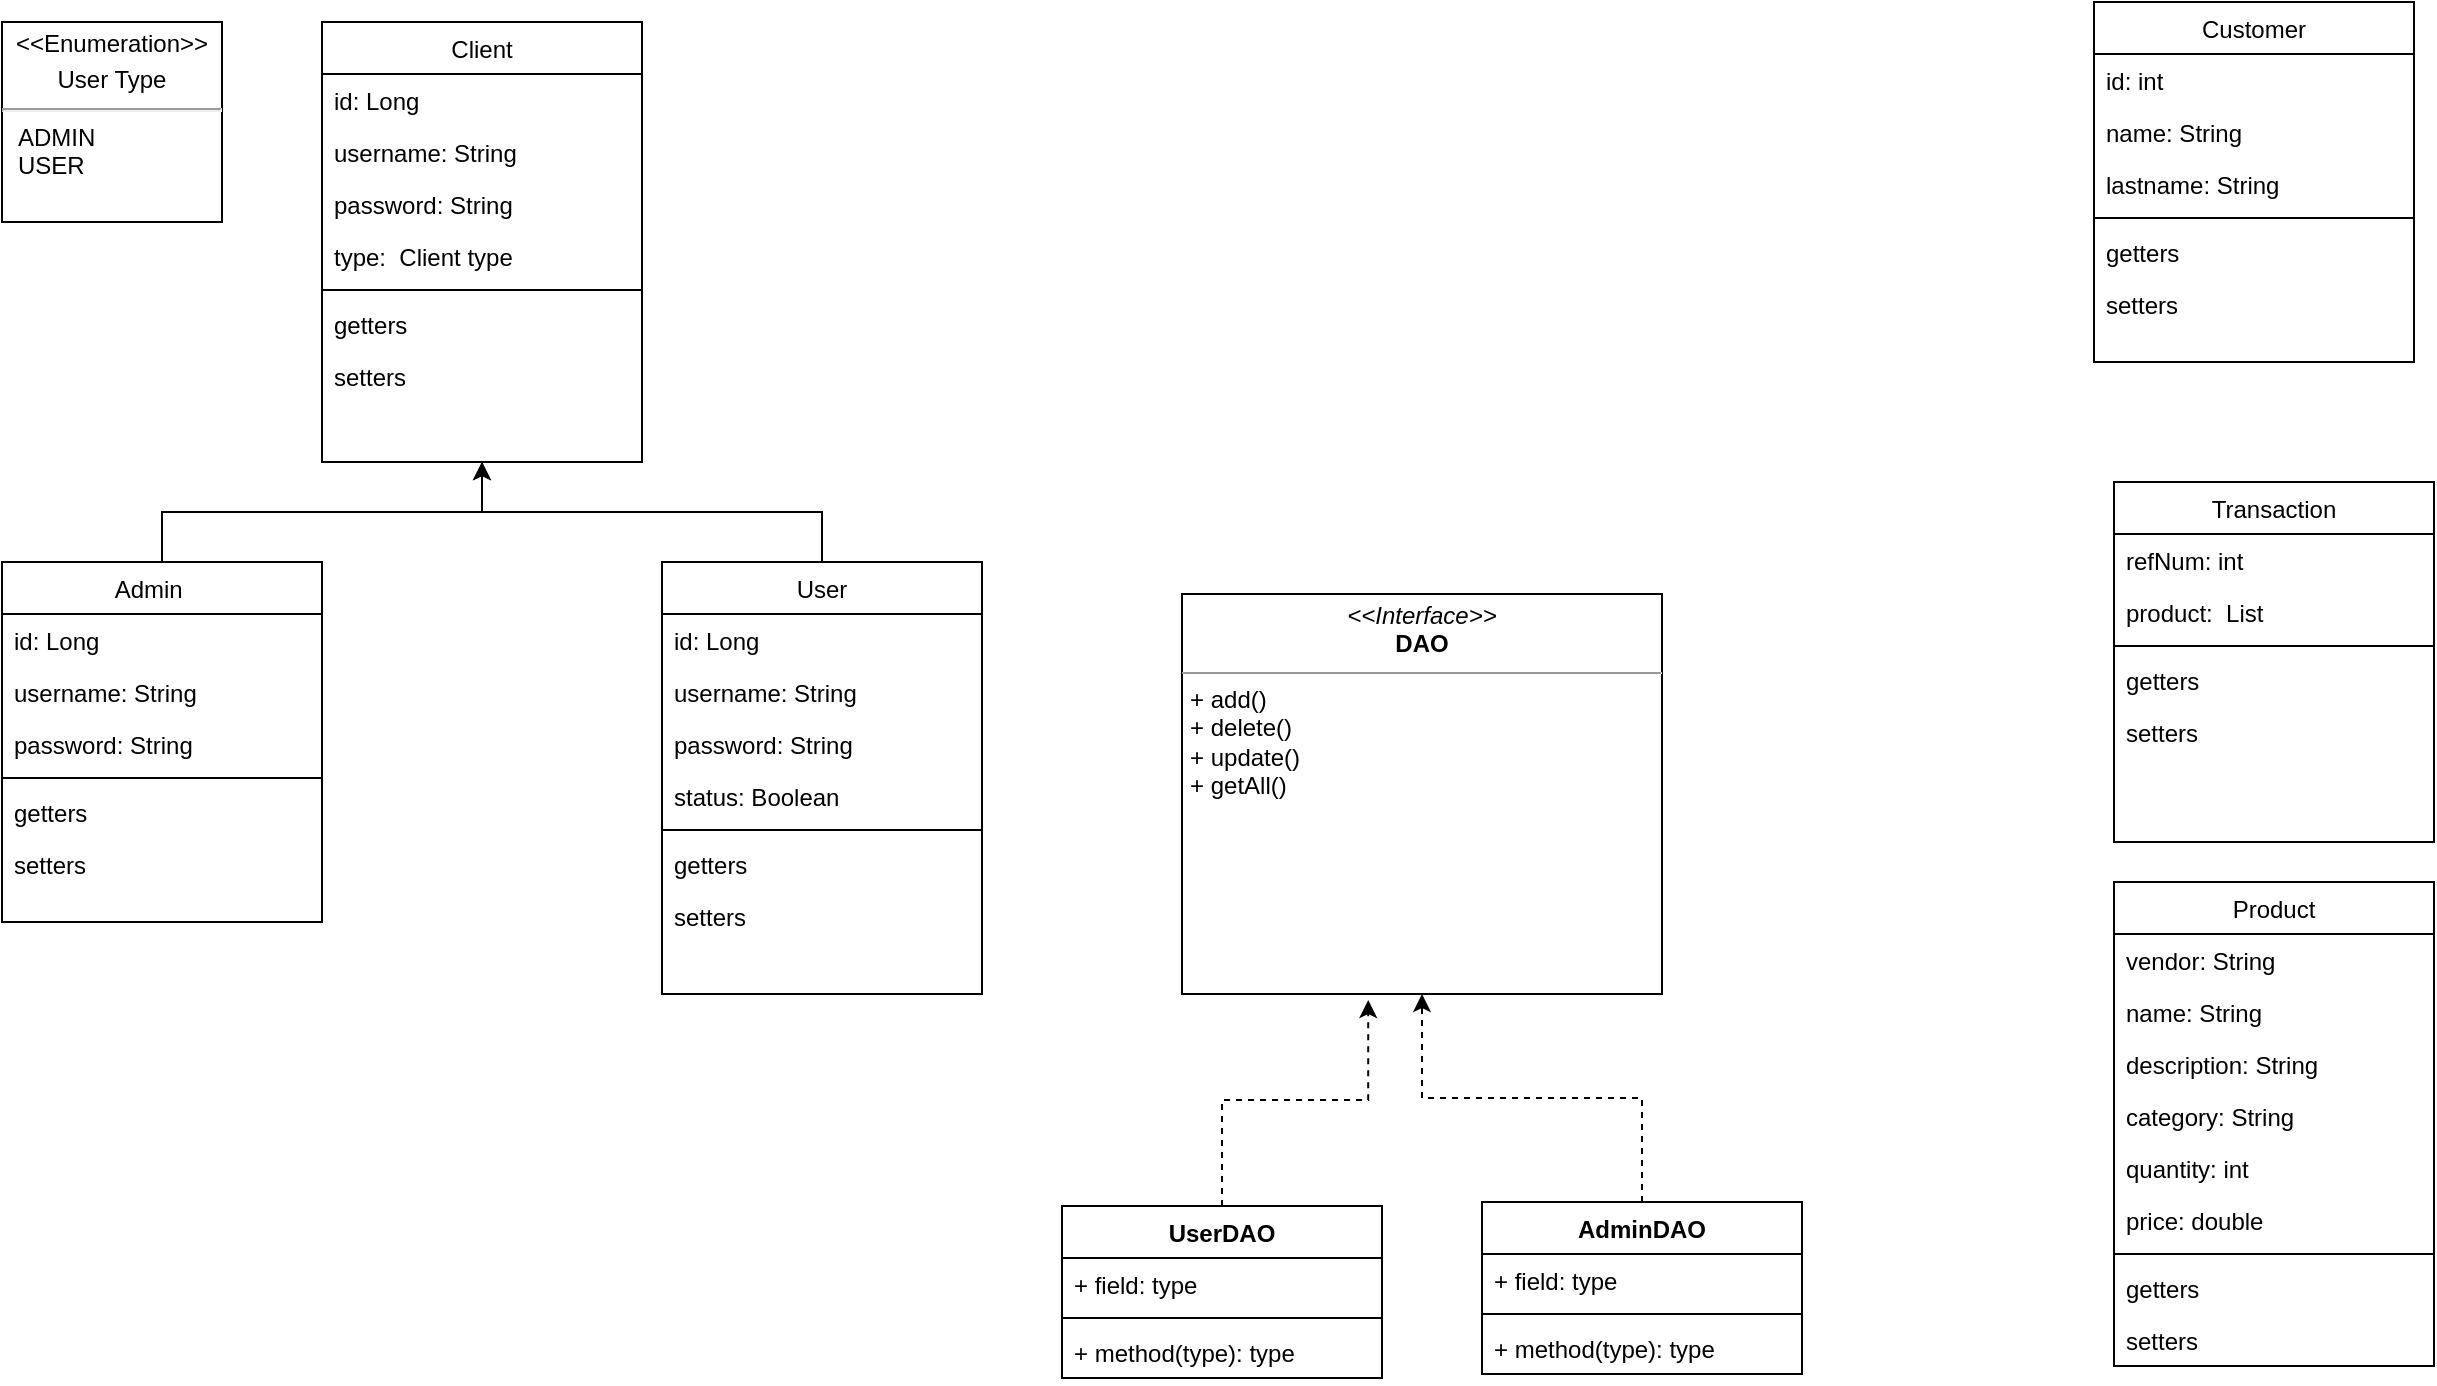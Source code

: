 <mxfile version="15.1.3" type="device" pages="2"><diagram id="C5RBs43oDa-KdzZeNtuy" name="Class Diagrams"><mxGraphModel dx="868" dy="511" grid="1" gridSize="10" guides="1" tooltips="1" connect="1" arrows="1" fold="1" page="1" pageScale="1" pageWidth="827" pageHeight="1169" math="0" shadow="0"><root><mxCell id="WIyWlLk6GJQsqaUBKTNV-0"/><mxCell id="WIyWlLk6GJQsqaUBKTNV-1" parent="WIyWlLk6GJQsqaUBKTNV-0"/><mxCell id="zkfFHV4jXpPFQw0GAbJ--0" value="Client" style="swimlane;fontStyle=0;align=center;verticalAlign=top;childLayout=stackLayout;horizontal=1;startSize=26;horizontalStack=0;resizeParent=1;resizeLast=0;collapsible=1;marginBottom=0;rounded=0;shadow=0;strokeWidth=1;" parent="WIyWlLk6GJQsqaUBKTNV-1" vertex="1"><mxGeometry x="270" y="50" width="160" height="220" as="geometry"><mxRectangle x="220" y="120" width="160" height="26" as="alternateBounds"/></mxGeometry></mxCell><mxCell id="zkfFHV4jXpPFQw0GAbJ--1" value="id: Long" style="text;align=left;verticalAlign=top;spacingLeft=4;spacingRight=4;overflow=hidden;rotatable=0;points=[[0,0.5],[1,0.5]];portConstraint=eastwest;" parent="zkfFHV4jXpPFQw0GAbJ--0" vertex="1"><mxGeometry y="26" width="160" height="26" as="geometry"/></mxCell><mxCell id="zkfFHV4jXpPFQw0GAbJ--2" value="username: String" style="text;align=left;verticalAlign=top;spacingLeft=4;spacingRight=4;overflow=hidden;rotatable=0;points=[[0,0.5],[1,0.5]];portConstraint=eastwest;rounded=0;shadow=0;html=0;" parent="zkfFHV4jXpPFQw0GAbJ--0" vertex="1"><mxGeometry y="52" width="160" height="26" as="geometry"/></mxCell><mxCell id="zkfFHV4jXpPFQw0GAbJ--3" value="password: String" style="text;align=left;verticalAlign=top;spacingLeft=4;spacingRight=4;overflow=hidden;rotatable=0;points=[[0,0.5],[1,0.5]];portConstraint=eastwest;rounded=0;shadow=0;html=0;" parent="zkfFHV4jXpPFQw0GAbJ--0" vertex="1"><mxGeometry y="78" width="160" height="26" as="geometry"/></mxCell><mxCell id="MRIkemMSPU5hLv3uks3U-2" value="type:  Client type" style="text;align=left;verticalAlign=top;spacingLeft=4;spacingRight=4;overflow=hidden;rotatable=0;points=[[0,0.5],[1,0.5]];portConstraint=eastwest;rounded=0;shadow=0;html=0;" parent="zkfFHV4jXpPFQw0GAbJ--0" vertex="1"><mxGeometry y="104" width="160" height="26" as="geometry"/></mxCell><mxCell id="zkfFHV4jXpPFQw0GAbJ--4" value="" style="line;html=1;strokeWidth=1;align=left;verticalAlign=middle;spacingTop=-1;spacingLeft=3;spacingRight=3;rotatable=0;labelPosition=right;points=[];portConstraint=eastwest;" parent="zkfFHV4jXpPFQw0GAbJ--0" vertex="1"><mxGeometry y="130" width="160" height="8" as="geometry"/></mxCell><mxCell id="zkfFHV4jXpPFQw0GAbJ--5" value="getters" style="text;align=left;verticalAlign=top;spacingLeft=4;spacingRight=4;overflow=hidden;rotatable=0;points=[[0,0.5],[1,0.5]];portConstraint=eastwest;" parent="zkfFHV4jXpPFQw0GAbJ--0" vertex="1"><mxGeometry y="138" width="160" height="26" as="geometry"/></mxCell><mxCell id="MRIkemMSPU5hLv3uks3U-3" value="setters" style="text;align=left;verticalAlign=top;spacingLeft=4;spacingRight=4;overflow=hidden;rotatable=0;points=[[0,0.5],[1,0.5]];portConstraint=eastwest;" parent="zkfFHV4jXpPFQw0GAbJ--0" vertex="1"><mxGeometry y="164" width="160" height="26" as="geometry"/></mxCell><mxCell id="MRIkemMSPU5hLv3uks3U-31" value="&lt;p style=&quot;margin: 4px 0px 0px ; text-align: center&quot;&gt;&amp;lt;&amp;lt;Enumeration&amp;gt;&amp;gt;&lt;/p&gt;&lt;p style=&quot;margin: 4px 0px 0px ; text-align: center&quot;&gt;User Type&lt;/p&gt;&lt;hr&gt;&lt;p style=&quot;margin: 0px ; margin-left: 8px&quot;&gt;ADMIN&lt;/p&gt;&lt;p style=&quot;margin: 0px ; margin-left: 8px&quot;&gt;USER&lt;/p&gt;" style="verticalAlign=top;align=left;overflow=fill;fontSize=12;fontFamily=Helvetica;html=1;" parent="WIyWlLk6GJQsqaUBKTNV-1" vertex="1"><mxGeometry x="110" y="50" width="110" height="100" as="geometry"/></mxCell><mxCell id="MRIkemMSPU5hLv3uks3U-33" value="Customer" style="swimlane;fontStyle=0;align=center;verticalAlign=top;childLayout=stackLayout;horizontal=1;startSize=26;horizontalStack=0;resizeParent=1;resizeLast=0;collapsible=1;marginBottom=0;rounded=0;shadow=0;strokeWidth=1;" parent="WIyWlLk6GJQsqaUBKTNV-1" vertex="1"><mxGeometry x="1156" y="40" width="160" height="180" as="geometry"><mxRectangle x="220" y="120" width="160" height="26" as="alternateBounds"/></mxGeometry></mxCell><mxCell id="MRIkemMSPU5hLv3uks3U-34" value="id: int" style="text;align=left;verticalAlign=top;spacingLeft=4;spacingRight=4;overflow=hidden;rotatable=0;points=[[0,0.5],[1,0.5]];portConstraint=eastwest;" parent="MRIkemMSPU5hLv3uks3U-33" vertex="1"><mxGeometry y="26" width="160" height="26" as="geometry"/></mxCell><mxCell id="MRIkemMSPU5hLv3uks3U-35" value="name: String" style="text;align=left;verticalAlign=top;spacingLeft=4;spacingRight=4;overflow=hidden;rotatable=0;points=[[0,0.5],[1,0.5]];portConstraint=eastwest;rounded=0;shadow=0;html=0;" parent="MRIkemMSPU5hLv3uks3U-33" vertex="1"><mxGeometry y="52" width="160" height="26" as="geometry"/></mxCell><mxCell id="MRIkemMSPU5hLv3uks3U-36" value="lastname: String" style="text;align=left;verticalAlign=top;spacingLeft=4;spacingRight=4;overflow=hidden;rotatable=0;points=[[0,0.5],[1,0.5]];portConstraint=eastwest;rounded=0;shadow=0;html=0;" parent="MRIkemMSPU5hLv3uks3U-33" vertex="1"><mxGeometry y="78" width="160" height="26" as="geometry"/></mxCell><mxCell id="MRIkemMSPU5hLv3uks3U-39" value="" style="line;html=1;strokeWidth=1;align=left;verticalAlign=middle;spacingTop=-1;spacingLeft=3;spacingRight=3;rotatable=0;labelPosition=right;points=[];portConstraint=eastwest;" parent="MRIkemMSPU5hLv3uks3U-33" vertex="1"><mxGeometry y="104" width="160" height="8" as="geometry"/></mxCell><mxCell id="MRIkemMSPU5hLv3uks3U-40" value="getters" style="text;align=left;verticalAlign=top;spacingLeft=4;spacingRight=4;overflow=hidden;rotatable=0;points=[[0,0.5],[1,0.5]];portConstraint=eastwest;" parent="MRIkemMSPU5hLv3uks3U-33" vertex="1"><mxGeometry y="112" width="160" height="26" as="geometry"/></mxCell><mxCell id="MRIkemMSPU5hLv3uks3U-41" value="setters" style="text;align=left;verticalAlign=top;spacingLeft=4;spacingRight=4;overflow=hidden;rotatable=0;points=[[0,0.5],[1,0.5]];portConstraint=eastwest;" parent="MRIkemMSPU5hLv3uks3U-33" vertex="1"><mxGeometry y="138" width="160" height="26" as="geometry"/></mxCell><mxCell id="0JB-8NEKYNpD6FnsVSxN-0" style="edgeStyle=orthogonalEdgeStyle;rounded=0;orthogonalLoop=1;jettySize=auto;html=1;entryX=0.5;entryY=1;entryDx=0;entryDy=0;" parent="WIyWlLk6GJQsqaUBKTNV-1" source="JAgcDg9ZHxLNqCA2ZPG6-0" target="zkfFHV4jXpPFQw0GAbJ--0" edge="1"><mxGeometry relative="1" as="geometry"/></mxCell><mxCell id="JAgcDg9ZHxLNqCA2ZPG6-0" value="Admin    " style="swimlane;fontStyle=0;align=center;verticalAlign=top;childLayout=stackLayout;horizontal=1;startSize=26;horizontalStack=0;resizeParent=1;resizeLast=0;collapsible=1;marginBottom=0;rounded=0;shadow=0;strokeWidth=1;" parent="WIyWlLk6GJQsqaUBKTNV-1" vertex="1"><mxGeometry x="110" y="320" width="160" height="180" as="geometry"><mxRectangle x="220" y="120" width="160" height="26" as="alternateBounds"/></mxGeometry></mxCell><mxCell id="JAgcDg9ZHxLNqCA2ZPG6-1" value="id: Long" style="text;align=left;verticalAlign=top;spacingLeft=4;spacingRight=4;overflow=hidden;rotatable=0;points=[[0,0.5],[1,0.5]];portConstraint=eastwest;" parent="JAgcDg9ZHxLNqCA2ZPG6-0" vertex="1"><mxGeometry y="26" width="160" height="26" as="geometry"/></mxCell><mxCell id="JAgcDg9ZHxLNqCA2ZPG6-2" value="username: String" style="text;align=left;verticalAlign=top;spacingLeft=4;spacingRight=4;overflow=hidden;rotatable=0;points=[[0,0.5],[1,0.5]];portConstraint=eastwest;rounded=0;shadow=0;html=0;" parent="JAgcDg9ZHxLNqCA2ZPG6-0" vertex="1"><mxGeometry y="52" width="160" height="26" as="geometry"/></mxCell><mxCell id="JAgcDg9ZHxLNqCA2ZPG6-3" value="password: String" style="text;align=left;verticalAlign=top;spacingLeft=4;spacingRight=4;overflow=hidden;rotatable=0;points=[[0,0.5],[1,0.5]];portConstraint=eastwest;rounded=0;shadow=0;html=0;" parent="JAgcDg9ZHxLNqCA2ZPG6-0" vertex="1"><mxGeometry y="78" width="160" height="26" as="geometry"/></mxCell><mxCell id="JAgcDg9ZHxLNqCA2ZPG6-6" value="" style="line;html=1;strokeWidth=1;align=left;verticalAlign=middle;spacingTop=-1;spacingLeft=3;spacingRight=3;rotatable=0;labelPosition=right;points=[];portConstraint=eastwest;" parent="JAgcDg9ZHxLNqCA2ZPG6-0" vertex="1"><mxGeometry y="104" width="160" height="8" as="geometry"/></mxCell><mxCell id="JAgcDg9ZHxLNqCA2ZPG6-7" value="getters" style="text;align=left;verticalAlign=top;spacingLeft=4;spacingRight=4;overflow=hidden;rotatable=0;points=[[0,0.5],[1,0.5]];portConstraint=eastwest;" parent="JAgcDg9ZHxLNqCA2ZPG6-0" vertex="1"><mxGeometry y="112" width="160" height="26" as="geometry"/></mxCell><mxCell id="JAgcDg9ZHxLNqCA2ZPG6-8" value="setters" style="text;align=left;verticalAlign=top;spacingLeft=4;spacingRight=4;overflow=hidden;rotatable=0;points=[[0,0.5],[1,0.5]];portConstraint=eastwest;" parent="JAgcDg9ZHxLNqCA2ZPG6-0" vertex="1"><mxGeometry y="138" width="160" height="26" as="geometry"/></mxCell><mxCell id="0JB-8NEKYNpD6FnsVSxN-1" style="edgeStyle=orthogonalEdgeStyle;rounded=0;orthogonalLoop=1;jettySize=auto;html=1;entryX=0.5;entryY=1;entryDx=0;entryDy=0;exitX=0.5;exitY=0;exitDx=0;exitDy=0;" parent="WIyWlLk6GJQsqaUBKTNV-1" source="JAgcDg9ZHxLNqCA2ZPG6-18" target="zkfFHV4jXpPFQw0GAbJ--0" edge="1"><mxGeometry relative="1" as="geometry"><mxPoint x="520" y="310" as="sourcePoint"/></mxGeometry></mxCell><mxCell id="JAgcDg9ZHxLNqCA2ZPG6-18" value="User" style="swimlane;fontStyle=0;align=center;verticalAlign=top;childLayout=stackLayout;horizontal=1;startSize=26;horizontalStack=0;resizeParent=1;resizeLast=0;collapsible=1;marginBottom=0;rounded=0;shadow=0;strokeWidth=1;" parent="WIyWlLk6GJQsqaUBKTNV-1" vertex="1"><mxGeometry x="440" y="320" width="160" height="216" as="geometry"><mxRectangle x="220" y="120" width="160" height="26" as="alternateBounds"/></mxGeometry></mxCell><mxCell id="JAgcDg9ZHxLNqCA2ZPG6-19" value="id: Long" style="text;align=left;verticalAlign=top;spacingLeft=4;spacingRight=4;overflow=hidden;rotatable=0;points=[[0,0.5],[1,0.5]];portConstraint=eastwest;" parent="JAgcDg9ZHxLNqCA2ZPG6-18" vertex="1"><mxGeometry y="26" width="160" height="26" as="geometry"/></mxCell><mxCell id="JAgcDg9ZHxLNqCA2ZPG6-20" value="username: String" style="text;align=left;verticalAlign=top;spacingLeft=4;spacingRight=4;overflow=hidden;rotatable=0;points=[[0,0.5],[1,0.5]];portConstraint=eastwest;rounded=0;shadow=0;html=0;" parent="JAgcDg9ZHxLNqCA2ZPG6-18" vertex="1"><mxGeometry y="52" width="160" height="26" as="geometry"/></mxCell><mxCell id="JAgcDg9ZHxLNqCA2ZPG6-21" value="password: String" style="text;align=left;verticalAlign=top;spacingLeft=4;spacingRight=4;overflow=hidden;rotatable=0;points=[[0,0.5],[1,0.5]];portConstraint=eastwest;rounded=0;shadow=0;html=0;" parent="JAgcDg9ZHxLNqCA2ZPG6-18" vertex="1"><mxGeometry y="78" width="160" height="26" as="geometry"/></mxCell><mxCell id="JAgcDg9ZHxLNqCA2ZPG6-23" value="status: Boolean" style="text;align=left;verticalAlign=top;spacingLeft=4;spacingRight=4;overflow=hidden;rotatable=0;points=[[0,0.5],[1,0.5]];portConstraint=eastwest;rounded=0;shadow=0;html=0;" parent="JAgcDg9ZHxLNqCA2ZPG6-18" vertex="1"><mxGeometry y="104" width="160" height="26" as="geometry"/></mxCell><mxCell id="JAgcDg9ZHxLNqCA2ZPG6-24" value="" style="line;html=1;strokeWidth=1;align=left;verticalAlign=middle;spacingTop=-1;spacingLeft=3;spacingRight=3;rotatable=0;labelPosition=right;points=[];portConstraint=eastwest;" parent="JAgcDg9ZHxLNqCA2ZPG6-18" vertex="1"><mxGeometry y="130" width="160" height="8" as="geometry"/></mxCell><mxCell id="JAgcDg9ZHxLNqCA2ZPG6-25" value="getters" style="text;align=left;verticalAlign=top;spacingLeft=4;spacingRight=4;overflow=hidden;rotatable=0;points=[[0,0.5],[1,0.5]];portConstraint=eastwest;" parent="JAgcDg9ZHxLNqCA2ZPG6-18" vertex="1"><mxGeometry y="138" width="160" height="26" as="geometry"/></mxCell><mxCell id="JAgcDg9ZHxLNqCA2ZPG6-26" value="setters" style="text;align=left;verticalAlign=top;spacingLeft=4;spacingRight=4;overflow=hidden;rotatable=0;points=[[0,0.5],[1,0.5]];portConstraint=eastwest;" parent="JAgcDg9ZHxLNqCA2ZPG6-18" vertex="1"><mxGeometry y="164" width="160" height="26" as="geometry"/></mxCell><mxCell id="JAgcDg9ZHxLNqCA2ZPG6-31" value="Product" style="swimlane;fontStyle=0;align=center;verticalAlign=top;childLayout=stackLayout;horizontal=1;startSize=26;horizontalStack=0;resizeParent=1;resizeLast=0;collapsible=1;marginBottom=0;rounded=0;shadow=0;strokeWidth=1;" parent="WIyWlLk6GJQsqaUBKTNV-1" vertex="1"><mxGeometry x="1166" y="480" width="160" height="242" as="geometry"><mxRectangle x="220" y="120" width="160" height="26" as="alternateBounds"/></mxGeometry></mxCell><mxCell id="JAgcDg9ZHxLNqCA2ZPG6-32" value="vendor: String" style="text;align=left;verticalAlign=top;spacingLeft=4;spacingRight=4;overflow=hidden;rotatable=0;points=[[0,0.5],[1,0.5]];portConstraint=eastwest;" parent="JAgcDg9ZHxLNqCA2ZPG6-31" vertex="1"><mxGeometry y="26" width="160" height="26" as="geometry"/></mxCell><mxCell id="JAgcDg9ZHxLNqCA2ZPG6-33" value="name: String" style="text;align=left;verticalAlign=top;spacingLeft=4;spacingRight=4;overflow=hidden;rotatable=0;points=[[0,0.5],[1,0.5]];portConstraint=eastwest;rounded=0;shadow=0;html=0;" parent="JAgcDg9ZHxLNqCA2ZPG6-31" vertex="1"><mxGeometry y="52" width="160" height="26" as="geometry"/></mxCell><mxCell id="JAgcDg9ZHxLNqCA2ZPG6-34" value="description: String" style="text;align=left;verticalAlign=top;spacingLeft=4;spacingRight=4;overflow=hidden;rotatable=0;points=[[0,0.5],[1,0.5]];portConstraint=eastwest;rounded=0;shadow=0;html=0;" parent="JAgcDg9ZHxLNqCA2ZPG6-31" vertex="1"><mxGeometry y="78" width="160" height="26" as="geometry"/></mxCell><mxCell id="JAgcDg9ZHxLNqCA2ZPG6-35" value="category: String" style="text;align=left;verticalAlign=top;spacingLeft=4;spacingRight=4;overflow=hidden;rotatable=0;points=[[0,0.5],[1,0.5]];portConstraint=eastwest;rounded=0;shadow=0;html=0;" parent="JAgcDg9ZHxLNqCA2ZPG6-31" vertex="1"><mxGeometry y="104" width="160" height="26" as="geometry"/></mxCell><mxCell id="JAgcDg9ZHxLNqCA2ZPG6-39" value="quantity: int" style="text;align=left;verticalAlign=top;spacingLeft=4;spacingRight=4;overflow=hidden;rotatable=0;points=[[0,0.5],[1,0.5]];portConstraint=eastwest;rounded=0;shadow=0;html=0;" parent="JAgcDg9ZHxLNqCA2ZPG6-31" vertex="1"><mxGeometry y="130" width="160" height="26" as="geometry"/></mxCell><mxCell id="JAgcDg9ZHxLNqCA2ZPG6-40" value="price: double" style="text;align=left;verticalAlign=top;spacingLeft=4;spacingRight=4;overflow=hidden;rotatable=0;points=[[0,0.5],[1,0.5]];portConstraint=eastwest;rounded=0;shadow=0;html=0;" parent="JAgcDg9ZHxLNqCA2ZPG6-31" vertex="1"><mxGeometry y="156" width="160" height="26" as="geometry"/></mxCell><mxCell id="JAgcDg9ZHxLNqCA2ZPG6-36" value="" style="line;html=1;strokeWidth=1;align=left;verticalAlign=middle;spacingTop=-1;spacingLeft=3;spacingRight=3;rotatable=0;labelPosition=right;points=[];portConstraint=eastwest;" parent="JAgcDg9ZHxLNqCA2ZPG6-31" vertex="1"><mxGeometry y="182" width="160" height="8" as="geometry"/></mxCell><mxCell id="JAgcDg9ZHxLNqCA2ZPG6-37" value="getters" style="text;align=left;verticalAlign=top;spacingLeft=4;spacingRight=4;overflow=hidden;rotatable=0;points=[[0,0.5],[1,0.5]];portConstraint=eastwest;" parent="JAgcDg9ZHxLNqCA2ZPG6-31" vertex="1"><mxGeometry y="190" width="160" height="26" as="geometry"/></mxCell><mxCell id="JAgcDg9ZHxLNqCA2ZPG6-38" value="setters" style="text;align=left;verticalAlign=top;spacingLeft=4;spacingRight=4;overflow=hidden;rotatable=0;points=[[0,0.5],[1,0.5]];portConstraint=eastwest;" parent="JAgcDg9ZHxLNqCA2ZPG6-31" vertex="1"><mxGeometry y="216" width="160" height="26" as="geometry"/></mxCell><mxCell id="JAgcDg9ZHxLNqCA2ZPG6-42" value="Transaction" style="swimlane;fontStyle=0;align=center;verticalAlign=top;childLayout=stackLayout;horizontal=1;startSize=26;horizontalStack=0;resizeParent=1;resizeLast=0;collapsible=1;marginBottom=0;rounded=0;shadow=0;strokeWidth=1;" parent="WIyWlLk6GJQsqaUBKTNV-1" vertex="1"><mxGeometry x="1166" y="280" width="160" height="180" as="geometry"><mxRectangle x="220" y="120" width="160" height="26" as="alternateBounds"/></mxGeometry></mxCell><mxCell id="JAgcDg9ZHxLNqCA2ZPG6-43" value="refNum: int " style="text;align=left;verticalAlign=top;spacingLeft=4;spacingRight=4;overflow=hidden;rotatable=0;points=[[0,0.5],[1,0.5]];portConstraint=eastwest;" parent="JAgcDg9ZHxLNqCA2ZPG6-42" vertex="1"><mxGeometry y="26" width="160" height="26" as="geometry"/></mxCell><mxCell id="JAgcDg9ZHxLNqCA2ZPG6-44" value="product:  List" style="text;align=left;verticalAlign=top;spacingLeft=4;spacingRight=4;overflow=hidden;rotatable=0;points=[[0,0.5],[1,0.5]];portConstraint=eastwest;rounded=0;shadow=0;html=0;" parent="JAgcDg9ZHxLNqCA2ZPG6-42" vertex="1"><mxGeometry y="52" width="160" height="26" as="geometry"/></mxCell><mxCell id="JAgcDg9ZHxLNqCA2ZPG6-46" value="" style="line;html=1;strokeWidth=1;align=left;verticalAlign=middle;spacingTop=-1;spacingLeft=3;spacingRight=3;rotatable=0;labelPosition=right;points=[];portConstraint=eastwest;" parent="JAgcDg9ZHxLNqCA2ZPG6-42" vertex="1"><mxGeometry y="78" width="160" height="8" as="geometry"/></mxCell><mxCell id="JAgcDg9ZHxLNqCA2ZPG6-47" value="getters" style="text;align=left;verticalAlign=top;spacingLeft=4;spacingRight=4;overflow=hidden;rotatable=0;points=[[0,0.5],[1,0.5]];portConstraint=eastwest;" parent="JAgcDg9ZHxLNqCA2ZPG6-42" vertex="1"><mxGeometry y="86" width="160" height="26" as="geometry"/></mxCell><mxCell id="JAgcDg9ZHxLNqCA2ZPG6-48" value="setters" style="text;align=left;verticalAlign=top;spacingLeft=4;spacingRight=4;overflow=hidden;rotatable=0;points=[[0,0.5],[1,0.5]];portConstraint=eastwest;" parent="JAgcDg9ZHxLNqCA2ZPG6-42" vertex="1"><mxGeometry y="112" width="160" height="26" as="geometry"/></mxCell><mxCell id="JAgcDg9ZHxLNqCA2ZPG6-49" value="&lt;p style=&quot;margin: 0px ; margin-top: 4px ; text-align: center&quot;&gt;&lt;i&gt;&amp;lt;&amp;lt;Interface&amp;gt;&amp;gt;&lt;/i&gt;&lt;br&gt;&lt;b&gt;DAO&lt;/b&gt;&lt;/p&gt;&lt;hr size=&quot;1&quot;&gt;&lt;p style=&quot;margin: 0px ; margin-left: 4px&quot;&gt;&lt;/p&gt;&lt;p style=&quot;margin: 0px ; margin-left: 4px&quot;&gt;+ add()&lt;br&gt;+ delete()&lt;/p&gt;&lt;p style=&quot;margin: 0px ; margin-left: 4px&quot;&gt;+ update()&lt;/p&gt;&lt;p style=&quot;margin: 0px ; margin-left: 4px&quot;&gt;+ getAll()&lt;/p&gt;" style="verticalAlign=top;align=left;overflow=fill;fontSize=12;fontFamily=Helvetica;html=1;" parent="WIyWlLk6GJQsqaUBKTNV-1" vertex="1"><mxGeometry x="700" y="336" width="240" height="200" as="geometry"/></mxCell><mxCell id="JAgcDg9ZHxLNqCA2ZPG6-61" style="edgeStyle=orthogonalEdgeStyle;rounded=0;orthogonalLoop=1;jettySize=auto;html=1;exitX=0.5;exitY=0;exitDx=0;exitDy=0;entryX=0.388;entryY=1.015;entryDx=0;entryDy=0;entryPerimeter=0;dashed=1;" parent="WIyWlLk6GJQsqaUBKTNV-1" source="JAgcDg9ZHxLNqCA2ZPG6-50" target="JAgcDg9ZHxLNqCA2ZPG6-49" edge="1"><mxGeometry relative="1" as="geometry"/></mxCell><mxCell id="JAgcDg9ZHxLNqCA2ZPG6-50" value="UserDAO" style="swimlane;fontStyle=1;align=center;verticalAlign=top;childLayout=stackLayout;horizontal=1;startSize=26;horizontalStack=0;resizeParent=1;resizeParentMax=0;resizeLast=0;collapsible=1;marginBottom=0;" parent="WIyWlLk6GJQsqaUBKTNV-1" vertex="1"><mxGeometry x="640" y="642" width="160" height="86" as="geometry"/></mxCell><mxCell id="JAgcDg9ZHxLNqCA2ZPG6-51" value="+ field: type" style="text;strokeColor=none;fillColor=none;align=left;verticalAlign=top;spacingLeft=4;spacingRight=4;overflow=hidden;rotatable=0;points=[[0,0.5],[1,0.5]];portConstraint=eastwest;" parent="JAgcDg9ZHxLNqCA2ZPG6-50" vertex="1"><mxGeometry y="26" width="160" height="26" as="geometry"/></mxCell><mxCell id="JAgcDg9ZHxLNqCA2ZPG6-52" value="" style="line;strokeWidth=1;fillColor=none;align=left;verticalAlign=middle;spacingTop=-1;spacingLeft=3;spacingRight=3;rotatable=0;labelPosition=right;points=[];portConstraint=eastwest;" parent="JAgcDg9ZHxLNqCA2ZPG6-50" vertex="1"><mxGeometry y="52" width="160" height="8" as="geometry"/></mxCell><mxCell id="JAgcDg9ZHxLNqCA2ZPG6-53" value="+ method(type): type" style="text;strokeColor=none;fillColor=none;align=left;verticalAlign=top;spacingLeft=4;spacingRight=4;overflow=hidden;rotatable=0;points=[[0,0.5],[1,0.5]];portConstraint=eastwest;" parent="JAgcDg9ZHxLNqCA2ZPG6-50" vertex="1"><mxGeometry y="60" width="160" height="26" as="geometry"/></mxCell><mxCell id="JAgcDg9ZHxLNqCA2ZPG6-59" style="edgeStyle=orthogonalEdgeStyle;rounded=0;orthogonalLoop=1;jettySize=auto;html=1;exitX=0.5;exitY=0;exitDx=0;exitDy=0;dashed=1;" parent="WIyWlLk6GJQsqaUBKTNV-1" source="JAgcDg9ZHxLNqCA2ZPG6-54" target="JAgcDg9ZHxLNqCA2ZPG6-49" edge="1"><mxGeometry relative="1" as="geometry"/></mxCell><mxCell id="JAgcDg9ZHxLNqCA2ZPG6-54" value="AdminDAO" style="swimlane;fontStyle=1;align=center;verticalAlign=top;childLayout=stackLayout;horizontal=1;startSize=26;horizontalStack=0;resizeParent=1;resizeParentMax=0;resizeLast=0;collapsible=1;marginBottom=0;" parent="WIyWlLk6GJQsqaUBKTNV-1" vertex="1"><mxGeometry x="850" y="640" width="160" height="86" as="geometry"/></mxCell><mxCell id="JAgcDg9ZHxLNqCA2ZPG6-55" value="+ field: type" style="text;strokeColor=none;fillColor=none;align=left;verticalAlign=top;spacingLeft=4;spacingRight=4;overflow=hidden;rotatable=0;points=[[0,0.5],[1,0.5]];portConstraint=eastwest;" parent="JAgcDg9ZHxLNqCA2ZPG6-54" vertex="1"><mxGeometry y="26" width="160" height="26" as="geometry"/></mxCell><mxCell id="JAgcDg9ZHxLNqCA2ZPG6-56" value="" style="line;strokeWidth=1;fillColor=none;align=left;verticalAlign=middle;spacingTop=-1;spacingLeft=3;spacingRight=3;rotatable=0;labelPosition=right;points=[];portConstraint=eastwest;" parent="JAgcDg9ZHxLNqCA2ZPG6-54" vertex="1"><mxGeometry y="52" width="160" height="8" as="geometry"/></mxCell><mxCell id="JAgcDg9ZHxLNqCA2ZPG6-57" value="+ method(type): type" style="text;strokeColor=none;fillColor=none;align=left;verticalAlign=top;spacingLeft=4;spacingRight=4;overflow=hidden;rotatable=0;points=[[0,0.5],[1,0.5]];portConstraint=eastwest;" parent="JAgcDg9ZHxLNqCA2ZPG6-54" vertex="1"><mxGeometry y="60" width="160" height="26" as="geometry"/></mxCell></root></mxGraphModel></diagram><diagram id="1-Xcm89MoqVuczu4cE8K" name="ERD"><mxGraphModel dx="1021" dy="601" grid="1" gridSize="10" guides="1" tooltips="1" connect="1" arrows="1" fold="1" page="1" pageScale="1" pageWidth="827" pageHeight="1169" math="0" shadow="0"><root><mxCell id="EhPwYD2wJgod60Ppn5em-0"/><mxCell id="EhPwYD2wJgod60Ppn5em-1" parent="EhPwYD2wJgod60Ppn5em-0"/><mxCell id="EhPwYD2wJgod60Ppn5em-15" value="User" style="shape=table;startSize=30;container=1;collapsible=1;childLayout=tableLayout;fixedRows=1;rowLines=0;fontStyle=1;align=center;resizeLast=1;" parent="EhPwYD2wJgod60Ppn5em-1" vertex="1"><mxGeometry x="1060" y="280" width="181" height="180" as="geometry"/></mxCell><mxCell id="EhPwYD2wJgod60Ppn5em-16" value="" style="shape=partialRectangle;collapsible=0;dropTarget=0;pointerEvents=0;fillColor=none;top=0;left=0;bottom=1;right=0;points=[[0,0.5],[1,0.5]];portConstraint=eastwest;" parent="EhPwYD2wJgod60Ppn5em-15" vertex="1"><mxGeometry y="30" width="181" height="30" as="geometry"/></mxCell><mxCell id="EhPwYD2wJgod60Ppn5em-17" value="PK" style="shape=partialRectangle;connectable=0;fillColor=none;top=0;left=0;bottom=0;right=0;fontStyle=1;overflow=hidden;" parent="EhPwYD2wJgod60Ppn5em-16" vertex="1"><mxGeometry width="30" height="30" as="geometry"/></mxCell><mxCell id="EhPwYD2wJgod60Ppn5em-18" value="user_id" style="shape=partialRectangle;connectable=0;fillColor=none;top=0;left=0;bottom=0;right=0;align=left;spacingLeft=6;fontStyle=5;overflow=hidden;" parent="EhPwYD2wJgod60Ppn5em-16" vertex="1"><mxGeometry x="30" width="151" height="30" as="geometry"/></mxCell><mxCell id="UpbrSt7DZBqO9aus9o_v-14" value="" style="shape=partialRectangle;collapsible=0;dropTarget=0;pointerEvents=0;fillColor=none;top=0;left=0;bottom=1;right=0;points=[[0,0.5],[1,0.5]];portConstraint=eastwest;" parent="EhPwYD2wJgod60Ppn5em-15" vertex="1"><mxGeometry y="60" width="181" height="30" as="geometry"/></mxCell><mxCell id="UpbrSt7DZBqO9aus9o_v-15" value="FK" style="shape=partialRectangle;connectable=0;fillColor=none;top=0;left=0;bottom=0;right=0;fontStyle=1;overflow=hidden;" parent="UpbrSt7DZBqO9aus9o_v-14" vertex="1"><mxGeometry width="30" height="30" as="geometry"/></mxCell><mxCell id="UpbrSt7DZBqO9aus9o_v-16" value="type_id" style="shape=partialRectangle;connectable=0;fillColor=none;top=0;left=0;bottom=0;right=0;align=left;spacingLeft=6;fontStyle=5;overflow=hidden;" parent="UpbrSt7DZBqO9aus9o_v-14" vertex="1"><mxGeometry x="30" width="151" height="30" as="geometry"/></mxCell><mxCell id="EhPwYD2wJgod60Ppn5em-19" value="" style="shape=partialRectangle;collapsible=0;dropTarget=0;pointerEvents=0;fillColor=none;top=0;left=0;bottom=0;right=0;points=[[0,0.5],[1,0.5]];portConstraint=eastwest;" parent="EhPwYD2wJgod60Ppn5em-15" vertex="1"><mxGeometry y="90" width="181" height="30" as="geometry"/></mxCell><mxCell id="EhPwYD2wJgod60Ppn5em-20" value="" style="shape=partialRectangle;connectable=0;fillColor=none;top=0;left=0;bottom=0;right=0;editable=1;overflow=hidden;" parent="EhPwYD2wJgod60Ppn5em-19" vertex="1"><mxGeometry width="30" height="30" as="geometry"/></mxCell><mxCell id="EhPwYD2wJgod60Ppn5em-21" value="username" style="shape=partialRectangle;connectable=0;fillColor=none;top=0;left=0;bottom=0;right=0;align=left;spacingLeft=6;overflow=hidden;" parent="EhPwYD2wJgod60Ppn5em-19" vertex="1"><mxGeometry x="30" width="151" height="30" as="geometry"/></mxCell><mxCell id="EhPwYD2wJgod60Ppn5em-22" value="" style="shape=partialRectangle;collapsible=0;dropTarget=0;pointerEvents=0;fillColor=none;top=0;left=0;bottom=0;right=0;points=[[0,0.5],[1,0.5]];portConstraint=eastwest;" parent="EhPwYD2wJgod60Ppn5em-15" vertex="1"><mxGeometry y="120" width="181" height="30" as="geometry"/></mxCell><mxCell id="EhPwYD2wJgod60Ppn5em-23" value="" style="shape=partialRectangle;connectable=0;fillColor=none;top=0;left=0;bottom=0;right=0;editable=1;overflow=hidden;" parent="EhPwYD2wJgod60Ppn5em-22" vertex="1"><mxGeometry width="30" height="30" as="geometry"/></mxCell><mxCell id="EhPwYD2wJgod60Ppn5em-24" value="password" style="shape=partialRectangle;connectable=0;fillColor=none;top=0;left=0;bottom=0;right=0;align=left;spacingLeft=6;overflow=hidden;" parent="EhPwYD2wJgod60Ppn5em-22" vertex="1"><mxGeometry x="30" width="151" height="30" as="geometry"/></mxCell><mxCell id="Ok6Zj5ghUpvh39ayfe4K-0" value="" style="shape=partialRectangle;collapsible=0;dropTarget=0;pointerEvents=0;fillColor=none;top=0;left=0;bottom=0;right=0;points=[[0,0.5],[1,0.5]];portConstraint=eastwest;" parent="EhPwYD2wJgod60Ppn5em-15" vertex="1"><mxGeometry y="150" width="181" height="30" as="geometry"/></mxCell><mxCell id="Ok6Zj5ghUpvh39ayfe4K-1" value="" style="shape=partialRectangle;connectable=0;fillColor=none;top=0;left=0;bottom=0;right=0;editable=1;overflow=hidden;" parent="Ok6Zj5ghUpvh39ayfe4K-0" vertex="1"><mxGeometry width="30" height="30" as="geometry"/></mxCell><mxCell id="Ok6Zj5ghUpvh39ayfe4K-2" value="status" style="shape=partialRectangle;connectable=0;fillColor=none;top=0;left=0;bottom=0;right=0;align=left;spacingLeft=6;overflow=hidden;" parent="Ok6Zj5ghUpvh39ayfe4K-0" vertex="1"><mxGeometry x="30" width="151" height="30" as="geometry"/></mxCell><mxCell id="b7NSdPKmOFZOFKWsHuWB-79" style="edgeStyle=orthogonalEdgeStyle;rounded=0;orthogonalLoop=1;jettySize=auto;html=1;exitX=0.5;exitY=0;exitDx=0;exitDy=0;entryX=0.5;entryY=1;entryDx=0;entryDy=0;startArrow=ERzeroToOne;startFill=1;endArrow=ERoneToMany;endFill=0;" parent="EhPwYD2wJgod60Ppn5em-1" source="Ok6Zj5ghUpvh39ayfe4K-3" target="b7NSdPKmOFZOFKWsHuWB-55" edge="1"><mxGeometry relative="1" as="geometry"/></mxCell><mxCell id="Ok6Zj5ghUpvh39ayfe4K-3" value="Product" style="shape=table;startSize=30;container=1;collapsible=1;childLayout=tableLayout;fixedRows=1;rowLines=0;fontStyle=1;align=center;resizeLast=1;" parent="EhPwYD2wJgod60Ppn5em-1" vertex="1"><mxGeometry x="740" y="520" width="180" height="250" as="geometry"/></mxCell><mxCell id="Ok6Zj5ghUpvh39ayfe4K-4" value="" style="shape=partialRectangle;collapsible=0;dropTarget=0;pointerEvents=0;fillColor=none;top=0;left=0;bottom=1;right=0;points=[[0,0.5],[1,0.5]];portConstraint=eastwest;" parent="Ok6Zj5ghUpvh39ayfe4K-3" vertex="1"><mxGeometry y="30" width="180" height="30" as="geometry"/></mxCell><mxCell id="Ok6Zj5ghUpvh39ayfe4K-5" value="PK" style="shape=partialRectangle;connectable=0;fillColor=none;top=0;left=0;bottom=0;right=0;fontStyle=1;overflow=hidden;" parent="Ok6Zj5ghUpvh39ayfe4K-4" vertex="1"><mxGeometry width="30" height="30" as="geometry"/></mxCell><mxCell id="Ok6Zj5ghUpvh39ayfe4K-6" value="product_id" style="shape=partialRectangle;connectable=0;fillColor=none;top=0;left=0;bottom=0;right=0;align=left;spacingLeft=6;fontStyle=5;overflow=hidden;" parent="Ok6Zj5ghUpvh39ayfe4K-4" vertex="1"><mxGeometry x="30" width="150" height="30" as="geometry"/></mxCell><mxCell id="UpbrSt7DZBqO9aus9o_v-31" value="" style="shape=partialRectangle;collapsible=0;dropTarget=0;pointerEvents=0;fillColor=none;top=0;left=0;bottom=1;right=0;points=[[0,0.5],[1,0.5]];portConstraint=eastwest;" parent="Ok6Zj5ghUpvh39ayfe4K-3" vertex="1"><mxGeometry y="60" width="180" height="30" as="geometry"/></mxCell><mxCell id="UpbrSt7DZBqO9aus9o_v-32" value="FK" style="shape=partialRectangle;connectable=0;fillColor=none;top=0;left=0;bottom=0;right=0;fontStyle=1;overflow=hidden;" parent="UpbrSt7DZBqO9aus9o_v-31" vertex="1"><mxGeometry width="30" height="30" as="geometry"/></mxCell><mxCell id="UpbrSt7DZBqO9aus9o_v-33" value="category_id" style="shape=partialRectangle;connectable=0;fillColor=none;top=0;left=0;bottom=0;right=0;align=left;spacingLeft=6;fontStyle=5;overflow=hidden;" parent="UpbrSt7DZBqO9aus9o_v-31" vertex="1"><mxGeometry x="30" width="150" height="30" as="geometry"/></mxCell><mxCell id="Ok6Zj5ghUpvh39ayfe4K-7" value="" style="shape=partialRectangle;collapsible=0;dropTarget=0;pointerEvents=0;fillColor=none;top=0;left=0;bottom=0;right=0;points=[[0,0.5],[1,0.5]];portConstraint=eastwest;" parent="Ok6Zj5ghUpvh39ayfe4K-3" vertex="1"><mxGeometry y="90" width="180" height="30" as="geometry"/></mxCell><mxCell id="Ok6Zj5ghUpvh39ayfe4K-8" value="" style="shape=partialRectangle;connectable=0;fillColor=none;top=0;left=0;bottom=0;right=0;editable=1;overflow=hidden;" parent="Ok6Zj5ghUpvh39ayfe4K-7" vertex="1"><mxGeometry width="30" height="30" as="geometry"/></mxCell><mxCell id="Ok6Zj5ghUpvh39ayfe4K-9" value="vendor" style="shape=partialRectangle;connectable=0;fillColor=none;top=0;left=0;bottom=0;right=0;align=left;spacingLeft=6;overflow=hidden;" parent="Ok6Zj5ghUpvh39ayfe4K-7" vertex="1"><mxGeometry x="30" width="150" height="30" as="geometry"/></mxCell><mxCell id="Ok6Zj5ghUpvh39ayfe4K-10" value="" style="shape=partialRectangle;collapsible=0;dropTarget=0;pointerEvents=0;fillColor=none;top=0;left=0;bottom=0;right=0;points=[[0,0.5],[1,0.5]];portConstraint=eastwest;" parent="Ok6Zj5ghUpvh39ayfe4K-3" vertex="1"><mxGeometry y="120" width="180" height="30" as="geometry"/></mxCell><mxCell id="Ok6Zj5ghUpvh39ayfe4K-11" value="" style="shape=partialRectangle;connectable=0;fillColor=none;top=0;left=0;bottom=0;right=0;editable=1;overflow=hidden;" parent="Ok6Zj5ghUpvh39ayfe4K-10" vertex="1"><mxGeometry width="30" height="30" as="geometry"/></mxCell><mxCell id="Ok6Zj5ghUpvh39ayfe4K-12" value="product_name" style="shape=partialRectangle;connectable=0;fillColor=none;top=0;left=0;bottom=0;right=0;align=left;spacingLeft=6;overflow=hidden;" parent="Ok6Zj5ghUpvh39ayfe4K-10" vertex="1"><mxGeometry x="30" width="150" height="30" as="geometry"/></mxCell><mxCell id="Ok6Zj5ghUpvh39ayfe4K-13" value="" style="shape=partialRectangle;collapsible=0;dropTarget=0;pointerEvents=0;fillColor=none;top=0;left=0;bottom=0;right=0;points=[[0,0.5],[1,0.5]];portConstraint=eastwest;" parent="Ok6Zj5ghUpvh39ayfe4K-3" vertex="1"><mxGeometry y="150" width="180" height="30" as="geometry"/></mxCell><mxCell id="Ok6Zj5ghUpvh39ayfe4K-14" value="" style="shape=partialRectangle;connectable=0;fillColor=none;top=0;left=0;bottom=0;right=0;editable=1;overflow=hidden;" parent="Ok6Zj5ghUpvh39ayfe4K-13" vertex="1"><mxGeometry width="30" height="30" as="geometry"/></mxCell><mxCell id="Ok6Zj5ghUpvh39ayfe4K-15" value="product_description" style="shape=partialRectangle;connectable=0;fillColor=none;top=0;left=0;bottom=0;right=0;align=left;spacingLeft=6;overflow=hidden;" parent="Ok6Zj5ghUpvh39ayfe4K-13" vertex="1"><mxGeometry x="30" width="150" height="30" as="geometry"/></mxCell><mxCell id="Ok6Zj5ghUpvh39ayfe4K-19" value="" style="shape=partialRectangle;collapsible=0;dropTarget=0;pointerEvents=0;fillColor=none;top=0;left=0;bottom=0;right=0;points=[[0,0.5],[1,0.5]];portConstraint=eastwest;" parent="Ok6Zj5ghUpvh39ayfe4K-3" vertex="1"><mxGeometry y="180" width="180" height="30" as="geometry"/></mxCell><mxCell id="Ok6Zj5ghUpvh39ayfe4K-20" value="" style="shape=partialRectangle;connectable=0;fillColor=none;top=0;left=0;bottom=0;right=0;editable=1;overflow=hidden;" parent="Ok6Zj5ghUpvh39ayfe4K-19" vertex="1"><mxGeometry width="30" height="30" as="geometry"/></mxCell><mxCell id="Ok6Zj5ghUpvh39ayfe4K-21" value="stock_quantity" style="shape=partialRectangle;connectable=0;fillColor=none;top=0;left=0;bottom=0;right=0;align=left;spacingLeft=6;overflow=hidden;" parent="Ok6Zj5ghUpvh39ayfe4K-19" vertex="1"><mxGeometry x="30" width="150" height="30" as="geometry"/></mxCell><mxCell id="Ok6Zj5ghUpvh39ayfe4K-22" value="" style="shape=partialRectangle;collapsible=0;dropTarget=0;pointerEvents=0;fillColor=none;top=0;left=0;bottom=0;right=0;points=[[0,0.5],[1,0.5]];portConstraint=eastwest;" parent="Ok6Zj5ghUpvh39ayfe4K-3" vertex="1"><mxGeometry y="210" width="180" height="30" as="geometry"/></mxCell><mxCell id="Ok6Zj5ghUpvh39ayfe4K-23" value="" style="shape=partialRectangle;connectable=0;fillColor=none;top=0;left=0;bottom=0;right=0;editable=1;overflow=hidden;" parent="Ok6Zj5ghUpvh39ayfe4K-22" vertex="1"><mxGeometry width="30" height="30" as="geometry"/></mxCell><mxCell id="Ok6Zj5ghUpvh39ayfe4K-24" value="price" style="shape=partialRectangle;connectable=0;fillColor=none;top=0;left=0;bottom=0;right=0;align=left;spacingLeft=6;overflow=hidden;" parent="Ok6Zj5ghUpvh39ayfe4K-22" vertex="1"><mxGeometry x="30" width="150" height="30" as="geometry"/></mxCell><mxCell id="griNqjCskWTqtH5HbUKO-0" value="Customer" style="shape=table;startSize=30;container=1;collapsible=1;childLayout=tableLayout;fixedRows=1;rowLines=0;fontStyle=1;align=center;resizeLast=1;" parent="EhPwYD2wJgod60Ppn5em-1" vertex="1"><mxGeometry x="440" y="280" width="180" height="160" as="geometry"/></mxCell><mxCell id="griNqjCskWTqtH5HbUKO-1" value="" style="shape=partialRectangle;collapsible=0;dropTarget=0;pointerEvents=0;fillColor=none;top=0;left=0;bottom=1;right=0;points=[[0,0.5],[1,0.5]];portConstraint=eastwest;" parent="griNqjCskWTqtH5HbUKO-0" vertex="1"><mxGeometry y="30" width="180" height="30" as="geometry"/></mxCell><mxCell id="griNqjCskWTqtH5HbUKO-2" value="PK" style="shape=partialRectangle;connectable=0;fillColor=none;top=0;left=0;bottom=0;right=0;fontStyle=1;overflow=hidden;" parent="griNqjCskWTqtH5HbUKO-1" vertex="1"><mxGeometry width="30" height="30" as="geometry"/></mxCell><mxCell id="griNqjCskWTqtH5HbUKO-3" value="customer_id" style="shape=partialRectangle;connectable=0;fillColor=none;top=0;left=0;bottom=0;right=0;align=left;spacingLeft=6;fontStyle=5;overflow=hidden;" parent="griNqjCskWTqtH5HbUKO-1" vertex="1"><mxGeometry x="30" width="150" height="30" as="geometry"/></mxCell><mxCell id="griNqjCskWTqtH5HbUKO-4" value="" style="shape=partialRectangle;collapsible=0;dropTarget=0;pointerEvents=0;fillColor=none;top=0;left=0;bottom=0;right=0;points=[[0,0.5],[1,0.5]];portConstraint=eastwest;" parent="griNqjCskWTqtH5HbUKO-0" vertex="1"><mxGeometry y="60" width="180" height="30" as="geometry"/></mxCell><mxCell id="griNqjCskWTqtH5HbUKO-5" value="" style="shape=partialRectangle;connectable=0;fillColor=none;top=0;left=0;bottom=0;right=0;editable=1;overflow=hidden;" parent="griNqjCskWTqtH5HbUKO-4" vertex="1"><mxGeometry width="30" height="30" as="geometry"/></mxCell><mxCell id="griNqjCskWTqtH5HbUKO-6" value="customer_name" style="shape=partialRectangle;connectable=0;fillColor=none;top=0;left=0;bottom=0;right=0;align=left;spacingLeft=6;overflow=hidden;" parent="griNqjCskWTqtH5HbUKO-4" vertex="1"><mxGeometry x="30" width="150" height="30" as="geometry"/></mxCell><mxCell id="griNqjCskWTqtH5HbUKO-7" value="" style="shape=partialRectangle;collapsible=0;dropTarget=0;pointerEvents=0;fillColor=none;top=0;left=0;bottom=0;right=0;points=[[0,0.5],[1,0.5]];portConstraint=eastwest;" parent="griNqjCskWTqtH5HbUKO-0" vertex="1"><mxGeometry y="90" width="180" height="30" as="geometry"/></mxCell><mxCell id="griNqjCskWTqtH5HbUKO-8" value="" style="shape=partialRectangle;connectable=0;fillColor=none;top=0;left=0;bottom=0;right=0;editable=1;overflow=hidden;" parent="griNqjCskWTqtH5HbUKO-7" vertex="1"><mxGeometry width="30" height="30" as="geometry"/></mxCell><mxCell id="griNqjCskWTqtH5HbUKO-9" value="customer_lastname" style="shape=partialRectangle;connectable=0;fillColor=none;top=0;left=0;bottom=0;right=0;align=left;spacingLeft=6;overflow=hidden;" parent="griNqjCskWTqtH5HbUKO-7" vertex="1"><mxGeometry x="30" width="150" height="30" as="geometry"/></mxCell><mxCell id="griNqjCskWTqtH5HbUKO-10" value="" style="shape=partialRectangle;collapsible=0;dropTarget=0;pointerEvents=0;fillColor=none;top=0;left=0;bottom=0;right=0;points=[[0,0.5],[1,0.5]];portConstraint=eastwest;" parent="griNqjCskWTqtH5HbUKO-0" vertex="1"><mxGeometry y="120" width="180" height="30" as="geometry"/></mxCell><mxCell id="griNqjCskWTqtH5HbUKO-11" value="" style="shape=partialRectangle;connectable=0;fillColor=none;top=0;left=0;bottom=0;right=0;editable=1;overflow=hidden;" parent="griNqjCskWTqtH5HbUKO-10" vertex="1"><mxGeometry width="30" height="30" as="geometry"/></mxCell><mxCell id="griNqjCskWTqtH5HbUKO-12" value="customer_email" style="shape=partialRectangle;connectable=0;fillColor=none;top=0;left=0;bottom=0;right=0;align=left;spacingLeft=6;overflow=hidden;" parent="griNqjCskWTqtH5HbUKO-10" vertex="1"><mxGeometry x="30" width="150" height="30" as="geometry"/></mxCell><mxCell id="b7NSdPKmOFZOFKWsHuWB-55" value="Transaction" style="shape=table;startSize=30;container=1;collapsible=1;childLayout=tableLayout;fixedRows=1;rowLines=0;fontStyle=1;align=center;resizeLast=1;" parent="EhPwYD2wJgod60Ppn5em-1" vertex="1"><mxGeometry x="740" y="280" width="180" height="190" as="geometry"/></mxCell><mxCell id="b7NSdPKmOFZOFKWsHuWB-56" value="" style="shape=partialRectangle;collapsible=0;dropTarget=0;pointerEvents=0;fillColor=none;top=0;left=0;bottom=0;right=0;points=[[0,0.5],[1,0.5]];portConstraint=eastwest;" parent="b7NSdPKmOFZOFKWsHuWB-55" vertex="1"><mxGeometry y="30" width="180" height="30" as="geometry"/></mxCell><mxCell id="b7NSdPKmOFZOFKWsHuWB-57" value="PK,FK1" style="shape=partialRectangle;connectable=0;fillColor=none;top=0;left=0;bottom=0;right=0;fontStyle=1;overflow=hidden;" parent="b7NSdPKmOFZOFKWsHuWB-56" vertex="1"><mxGeometry width="60" height="30" as="geometry"/></mxCell><mxCell id="b7NSdPKmOFZOFKWsHuWB-58" value="customer_id" style="shape=partialRectangle;connectable=0;fillColor=none;top=0;left=0;bottom=0;right=0;align=left;spacingLeft=6;fontStyle=5;overflow=hidden;" parent="b7NSdPKmOFZOFKWsHuWB-56" vertex="1"><mxGeometry x="60" width="120" height="30" as="geometry"/></mxCell><mxCell id="b7NSdPKmOFZOFKWsHuWB-59" value="" style="shape=partialRectangle;collapsible=0;dropTarget=0;pointerEvents=0;fillColor=none;top=0;left=0;bottom=1;right=0;points=[[0,0.5],[1,0.5]];portConstraint=eastwest;" parent="b7NSdPKmOFZOFKWsHuWB-55" vertex="1"><mxGeometry y="60" width="180" height="30" as="geometry"/></mxCell><mxCell id="b7NSdPKmOFZOFKWsHuWB-60" value="PK,FK2" style="shape=partialRectangle;connectable=0;fillColor=none;top=0;left=0;bottom=0;right=0;fontStyle=1;overflow=hidden;" parent="b7NSdPKmOFZOFKWsHuWB-59" vertex="1"><mxGeometry width="60" height="30" as="geometry"/></mxCell><mxCell id="b7NSdPKmOFZOFKWsHuWB-61" value="product_id" style="shape=partialRectangle;connectable=0;fillColor=none;top=0;left=0;bottom=0;right=0;align=left;spacingLeft=6;fontStyle=5;overflow=hidden;" parent="b7NSdPKmOFZOFKWsHuWB-59" vertex="1"><mxGeometry x="60" width="120" height="30" as="geometry"/></mxCell><mxCell id="b7NSdPKmOFZOFKWsHuWB-97" value="" style="shape=partialRectangle;collapsible=0;dropTarget=0;pointerEvents=0;fillColor=none;top=0;left=0;bottom=1;right=0;points=[[0,0.5],[1,0.5]];portConstraint=eastwest;" parent="b7NSdPKmOFZOFKWsHuWB-55" vertex="1"><mxGeometry y="90" width="180" height="30" as="geometry"/></mxCell><mxCell id="b7NSdPKmOFZOFKWsHuWB-98" value="PK,FK3" style="shape=partialRectangle;connectable=0;fillColor=none;top=0;left=0;bottom=0;right=0;fontStyle=1;overflow=hidden;" parent="b7NSdPKmOFZOFKWsHuWB-97" vertex="1"><mxGeometry width="60" height="30" as="geometry"/></mxCell><mxCell id="b7NSdPKmOFZOFKWsHuWB-99" value="user_id" style="shape=partialRectangle;connectable=0;fillColor=none;top=0;left=0;bottom=0;right=0;align=left;spacingLeft=6;fontStyle=5;overflow=hidden;" parent="b7NSdPKmOFZOFKWsHuWB-97" vertex="1"><mxGeometry x="60" width="120" height="30" as="geometry"/></mxCell><mxCell id="b7NSdPKmOFZOFKWsHuWB-65" value="" style="shape=partialRectangle;collapsible=0;dropTarget=0;pointerEvents=0;fillColor=none;top=0;left=0;bottom=0;right=0;points=[[0,0.5],[1,0.5]];portConstraint=eastwest;" parent="b7NSdPKmOFZOFKWsHuWB-55" vertex="1"><mxGeometry y="120" width="180" height="30" as="geometry"/></mxCell><mxCell id="b7NSdPKmOFZOFKWsHuWB-66" value="" style="shape=partialRectangle;connectable=0;fillColor=none;top=0;left=0;bottom=0;right=0;editable=1;overflow=hidden;" parent="b7NSdPKmOFZOFKWsHuWB-65" vertex="1"><mxGeometry width="60" height="30" as="geometry"/></mxCell><mxCell id="b7NSdPKmOFZOFKWsHuWB-67" value="transaction_total" style="shape=partialRectangle;connectable=0;fillColor=none;top=0;left=0;bottom=0;right=0;align=left;spacingLeft=6;overflow=hidden;" parent="b7NSdPKmOFZOFKWsHuWB-65" vertex="1"><mxGeometry x="60" width="120" height="30" as="geometry"/></mxCell><mxCell id="b7NSdPKmOFZOFKWsHuWB-75" value="" style="shape=partialRectangle;collapsible=0;dropTarget=0;pointerEvents=0;fillColor=none;top=0;left=0;bottom=0;right=0;points=[[0,0.5],[1,0.5]];portConstraint=eastwest;" parent="b7NSdPKmOFZOFKWsHuWB-55" vertex="1"><mxGeometry y="150" width="180" height="30" as="geometry"/></mxCell><mxCell id="b7NSdPKmOFZOFKWsHuWB-76" value="" style="shape=partialRectangle;connectable=0;fillColor=none;top=0;left=0;bottom=0;right=0;editable=1;overflow=hidden;" parent="b7NSdPKmOFZOFKWsHuWB-75" vertex="1"><mxGeometry width="60" height="30" as="geometry"/></mxCell><mxCell id="b7NSdPKmOFZOFKWsHuWB-77" value="transaction_date" style="shape=partialRectangle;connectable=0;fillColor=none;top=0;left=0;bottom=0;right=0;align=left;spacingLeft=6;overflow=hidden;" parent="b7NSdPKmOFZOFKWsHuWB-75" vertex="1"><mxGeometry x="60" width="120" height="30" as="geometry"/></mxCell><mxCell id="b7NSdPKmOFZOFKWsHuWB-74" style="edgeStyle=orthogonalEdgeStyle;rounded=0;orthogonalLoop=1;jettySize=auto;html=1;exitX=1;exitY=0.5;exitDx=0;exitDy=0;entryX=0;entryY=0.5;entryDx=0;entryDy=0;endArrow=ERoneToMany;endFill=0;startArrow=ERzeroToOne;startFill=1;" parent="EhPwYD2wJgod60Ppn5em-1" source="griNqjCskWTqtH5HbUKO-4" target="b7NSdPKmOFZOFKWsHuWB-59" edge="1"><mxGeometry relative="1" as="geometry"/></mxCell><mxCell id="b7NSdPKmOFZOFKWsHuWB-96" style="edgeStyle=orthogonalEdgeStyle;rounded=0;orthogonalLoop=1;jettySize=auto;html=1;exitX=0;exitY=0.5;exitDx=0;exitDy=0;entryX=1;entryY=0.5;entryDx=0;entryDy=0;startArrow=ERmandOne;startFill=0;endArrow=ERzeroToMany;endFill=1;" parent="EhPwYD2wJgod60Ppn5em-1" source="EhPwYD2wJgod60Ppn5em-19" target="b7NSdPKmOFZOFKWsHuWB-59" edge="1"><mxGeometry relative="1" as="geometry"/></mxCell><mxCell id="UpbrSt7DZBqO9aus9o_v-17" style="edgeStyle=orthogonalEdgeStyle;rounded=0;orthogonalLoop=1;jettySize=auto;html=1;exitX=0.5;exitY=0;exitDx=0;exitDy=0;entryX=0.5;entryY=1;entryDx=0;entryDy=0;startArrow=ERmandOne;startFill=0;endArrow=ERmandOne;endFill=0;" parent="EhPwYD2wJgod60Ppn5em-1" source="UpbrSt7DZBqO9aus9o_v-0" target="EhPwYD2wJgod60Ppn5em-15" edge="1"><mxGeometry relative="1" as="geometry"/></mxCell><mxCell id="UpbrSt7DZBqO9aus9o_v-0" value="Type" style="shape=table;startSize=30;container=1;collapsible=1;childLayout=tableLayout;fixedRows=1;rowLines=0;fontStyle=1;align=center;resizeLast=1;" parent="EhPwYD2wJgod60Ppn5em-1" vertex="1"><mxGeometry x="1120" y="520" width="180" height="100" as="geometry"/></mxCell><mxCell id="UpbrSt7DZBqO9aus9o_v-1" value="" style="shape=partialRectangle;collapsible=0;dropTarget=0;pointerEvents=0;fillColor=none;top=0;left=0;bottom=1;right=0;points=[[0,0.5],[1,0.5]];portConstraint=eastwest;" parent="UpbrSt7DZBqO9aus9o_v-0" vertex="1"><mxGeometry y="30" width="180" height="30" as="geometry"/></mxCell><mxCell id="UpbrSt7DZBqO9aus9o_v-2" value="PK" style="shape=partialRectangle;connectable=0;fillColor=none;top=0;left=0;bottom=0;right=0;fontStyle=1;overflow=hidden;" parent="UpbrSt7DZBqO9aus9o_v-1" vertex="1"><mxGeometry width="30" height="30" as="geometry"/></mxCell><mxCell id="UpbrSt7DZBqO9aus9o_v-3" value="type_id" style="shape=partialRectangle;connectable=0;fillColor=none;top=0;left=0;bottom=0;right=0;align=left;spacingLeft=6;fontStyle=5;overflow=hidden;" parent="UpbrSt7DZBqO9aus9o_v-1" vertex="1"><mxGeometry x="30" width="150" height="30" as="geometry"/></mxCell><mxCell id="UpbrSt7DZBqO9aus9o_v-4" value="" style="shape=partialRectangle;collapsible=0;dropTarget=0;pointerEvents=0;fillColor=none;top=0;left=0;bottom=0;right=0;points=[[0,0.5],[1,0.5]];portConstraint=eastwest;" parent="UpbrSt7DZBqO9aus9o_v-0" vertex="1"><mxGeometry y="60" width="180" height="30" as="geometry"/></mxCell><mxCell id="UpbrSt7DZBqO9aus9o_v-5" value="" style="shape=partialRectangle;connectable=0;fillColor=none;top=0;left=0;bottom=0;right=0;editable=1;overflow=hidden;" parent="UpbrSt7DZBqO9aus9o_v-4" vertex="1"><mxGeometry width="30" height="30" as="geometry"/></mxCell><mxCell id="UpbrSt7DZBqO9aus9o_v-6" value="user_type" style="shape=partialRectangle;connectable=0;fillColor=none;top=0;left=0;bottom=0;right=0;align=left;spacingLeft=6;overflow=hidden;" parent="UpbrSt7DZBqO9aus9o_v-4" vertex="1"><mxGeometry x="30" width="150" height="30" as="geometry"/></mxCell><mxCell id="UpbrSt7DZBqO9aus9o_v-34" style="edgeStyle=orthogonalEdgeStyle;rounded=0;orthogonalLoop=1;jettySize=auto;html=1;exitX=0.5;exitY=0;exitDx=0;exitDy=0;entryX=0;entryY=0.5;entryDx=0;entryDy=0;startArrow=ERmandOne;startFill=0;endArrow=ERmandOne;endFill=0;" parent="EhPwYD2wJgod60Ppn5em-1" source="UpbrSt7DZBqO9aus9o_v-18" target="Ok6Zj5ghUpvh39ayfe4K-10" edge="1"><mxGeometry relative="1" as="geometry"/></mxCell><mxCell id="UpbrSt7DZBqO9aus9o_v-18" value="Category" style="shape=table;startSize=30;container=1;collapsible=1;childLayout=tableLayout;fixedRows=1;rowLines=0;fontStyle=1;align=center;resizeLast=1;" parent="EhPwYD2wJgod60Ppn5em-1" vertex="1"><mxGeometry x="440" y="690" width="180" height="100.0" as="geometry"/></mxCell><mxCell id="UpbrSt7DZBqO9aus9o_v-19" value="" style="shape=partialRectangle;collapsible=0;dropTarget=0;pointerEvents=0;fillColor=none;top=0;left=0;bottom=1;right=0;points=[[0,0.5],[1,0.5]];portConstraint=eastwest;" parent="UpbrSt7DZBqO9aus9o_v-18" vertex="1"><mxGeometry y="30" width="180" height="30" as="geometry"/></mxCell><mxCell id="UpbrSt7DZBqO9aus9o_v-20" value="PK" style="shape=partialRectangle;connectable=0;fillColor=none;top=0;left=0;bottom=0;right=0;fontStyle=1;overflow=hidden;" parent="UpbrSt7DZBqO9aus9o_v-19" vertex="1"><mxGeometry width="30" height="30" as="geometry"/></mxCell><mxCell id="UpbrSt7DZBqO9aus9o_v-21" value="category_id" style="shape=partialRectangle;connectable=0;fillColor=none;top=0;left=0;bottom=0;right=0;align=left;spacingLeft=6;fontStyle=5;overflow=hidden;" parent="UpbrSt7DZBqO9aus9o_v-19" vertex="1"><mxGeometry x="30" width="150" height="30" as="geometry"/></mxCell><mxCell id="UpbrSt7DZBqO9aus9o_v-22" value="" style="shape=partialRectangle;collapsible=0;dropTarget=0;pointerEvents=0;fillColor=none;top=0;left=0;bottom=0;right=0;points=[[0,0.5],[1,0.5]];portConstraint=eastwest;" parent="UpbrSt7DZBqO9aus9o_v-18" vertex="1"><mxGeometry y="60" width="180" height="30" as="geometry"/></mxCell><mxCell id="UpbrSt7DZBqO9aus9o_v-23" value="" style="shape=partialRectangle;connectable=0;fillColor=none;top=0;left=0;bottom=0;right=0;editable=1;overflow=hidden;" parent="UpbrSt7DZBqO9aus9o_v-22" vertex="1"><mxGeometry width="30" height="30" as="geometry"/></mxCell><mxCell id="UpbrSt7DZBqO9aus9o_v-24" value="category" style="shape=partialRectangle;connectable=0;fillColor=none;top=0;left=0;bottom=0;right=0;align=left;spacingLeft=6;overflow=hidden;" parent="UpbrSt7DZBqO9aus9o_v-22" vertex="1"><mxGeometry x="30" width="150" height="30" as="geometry"/></mxCell></root></mxGraphModel></diagram></mxfile>